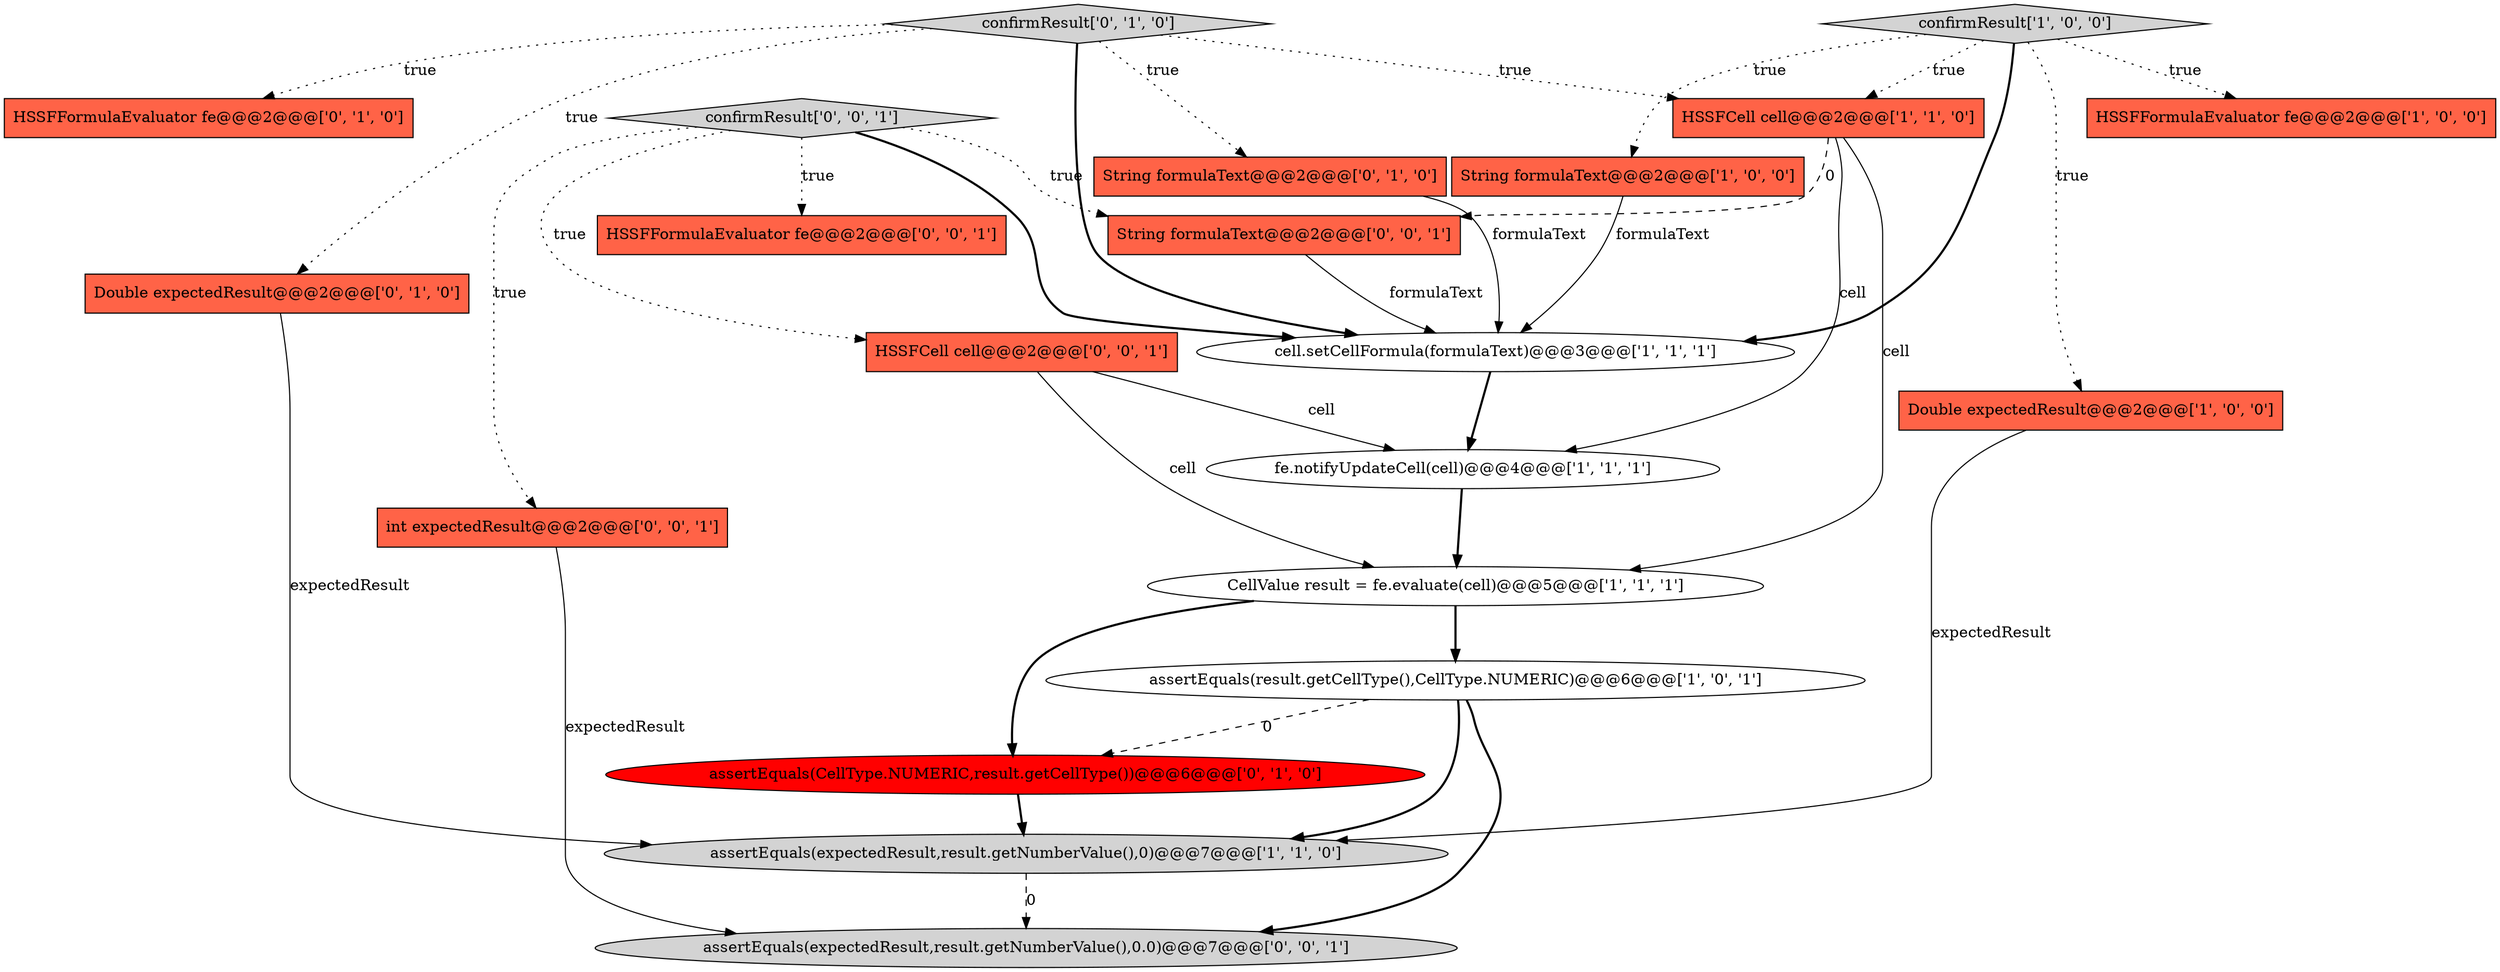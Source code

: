 digraph {
14 [style = filled, label = "String formulaText@@@2@@@['0', '1', '0']", fillcolor = tomato, shape = box image = "AAA0AAABBB2BBB"];
12 [style = filled, label = "confirmResult['0', '1', '0']", fillcolor = lightgray, shape = diamond image = "AAA0AAABBB2BBB"];
13 [style = filled, label = "HSSFFormulaEvaluator fe@@@2@@@['0', '1', '0']", fillcolor = tomato, shape = box image = "AAA0AAABBB2BBB"];
0 [style = filled, label = "String formulaText@@@2@@@['1', '0', '0']", fillcolor = tomato, shape = box image = "AAA0AAABBB1BBB"];
19 [style = filled, label = "int expectedResult@@@2@@@['0', '0', '1']", fillcolor = tomato, shape = box image = "AAA0AAABBB3BBB"];
4 [style = filled, label = "CellValue result = fe.evaluate(cell)@@@5@@@['1', '1', '1']", fillcolor = white, shape = ellipse image = "AAA0AAABBB1BBB"];
5 [style = filled, label = "assertEquals(expectedResult,result.getNumberValue(),0)@@@7@@@['1', '1', '0']", fillcolor = lightgray, shape = ellipse image = "AAA0AAABBB1BBB"];
20 [style = filled, label = "String formulaText@@@2@@@['0', '0', '1']", fillcolor = tomato, shape = box image = "AAA0AAABBB3BBB"];
7 [style = filled, label = "fe.notifyUpdateCell(cell)@@@4@@@['1', '1', '1']", fillcolor = white, shape = ellipse image = "AAA0AAABBB1BBB"];
15 [style = filled, label = "HSSFFormulaEvaluator fe@@@2@@@['0', '0', '1']", fillcolor = tomato, shape = box image = "AAA0AAABBB3BBB"];
18 [style = filled, label = "confirmResult['0', '0', '1']", fillcolor = lightgray, shape = diamond image = "AAA0AAABBB3BBB"];
16 [style = filled, label = "assertEquals(expectedResult,result.getNumberValue(),0.0)@@@7@@@['0', '0', '1']", fillcolor = lightgray, shape = ellipse image = "AAA0AAABBB3BBB"];
11 [style = filled, label = "assertEquals(CellType.NUMERIC,result.getCellType())@@@6@@@['0', '1', '0']", fillcolor = red, shape = ellipse image = "AAA1AAABBB2BBB"];
17 [style = filled, label = "HSSFCell cell@@@2@@@['0', '0', '1']", fillcolor = tomato, shape = box image = "AAA0AAABBB3BBB"];
10 [style = filled, label = "Double expectedResult@@@2@@@['0', '1', '0']", fillcolor = tomato, shape = box image = "AAA0AAABBB2BBB"];
9 [style = filled, label = "HSSFCell cell@@@2@@@['1', '1', '0']", fillcolor = tomato, shape = box image = "AAA0AAABBB1BBB"];
6 [style = filled, label = "confirmResult['1', '0', '0']", fillcolor = lightgray, shape = diamond image = "AAA0AAABBB1BBB"];
8 [style = filled, label = "HSSFFormulaEvaluator fe@@@2@@@['1', '0', '0']", fillcolor = tomato, shape = box image = "AAA0AAABBB1BBB"];
1 [style = filled, label = "Double expectedResult@@@2@@@['1', '0', '0']", fillcolor = tomato, shape = box image = "AAA0AAABBB1BBB"];
3 [style = filled, label = "assertEquals(result.getCellType(),CellType.NUMERIC)@@@6@@@['1', '0', '1']", fillcolor = white, shape = ellipse image = "AAA0AAABBB1BBB"];
2 [style = filled, label = "cell.setCellFormula(formulaText)@@@3@@@['1', '1', '1']", fillcolor = white, shape = ellipse image = "AAA0AAABBB1BBB"];
9->20 [style = dashed, label="0"];
14->2 [style = solid, label="formulaText"];
4->3 [style = bold, label=""];
20->2 [style = solid, label="formulaText"];
6->1 [style = dotted, label="true"];
18->15 [style = dotted, label="true"];
18->19 [style = dotted, label="true"];
1->5 [style = solid, label="expectedResult"];
10->5 [style = solid, label="expectedResult"];
9->4 [style = solid, label="cell"];
7->4 [style = bold, label=""];
18->20 [style = dotted, label="true"];
3->16 [style = bold, label=""];
18->2 [style = bold, label=""];
6->2 [style = bold, label=""];
5->16 [style = dashed, label="0"];
12->14 [style = dotted, label="true"];
11->5 [style = bold, label=""];
12->2 [style = bold, label=""];
3->5 [style = bold, label=""];
12->13 [style = dotted, label="true"];
17->4 [style = solid, label="cell"];
12->10 [style = dotted, label="true"];
6->9 [style = dotted, label="true"];
6->8 [style = dotted, label="true"];
18->17 [style = dotted, label="true"];
0->2 [style = solid, label="formulaText"];
2->7 [style = bold, label=""];
17->7 [style = solid, label="cell"];
19->16 [style = solid, label="expectedResult"];
6->0 [style = dotted, label="true"];
4->11 [style = bold, label=""];
9->7 [style = solid, label="cell"];
3->11 [style = dashed, label="0"];
12->9 [style = dotted, label="true"];
}
